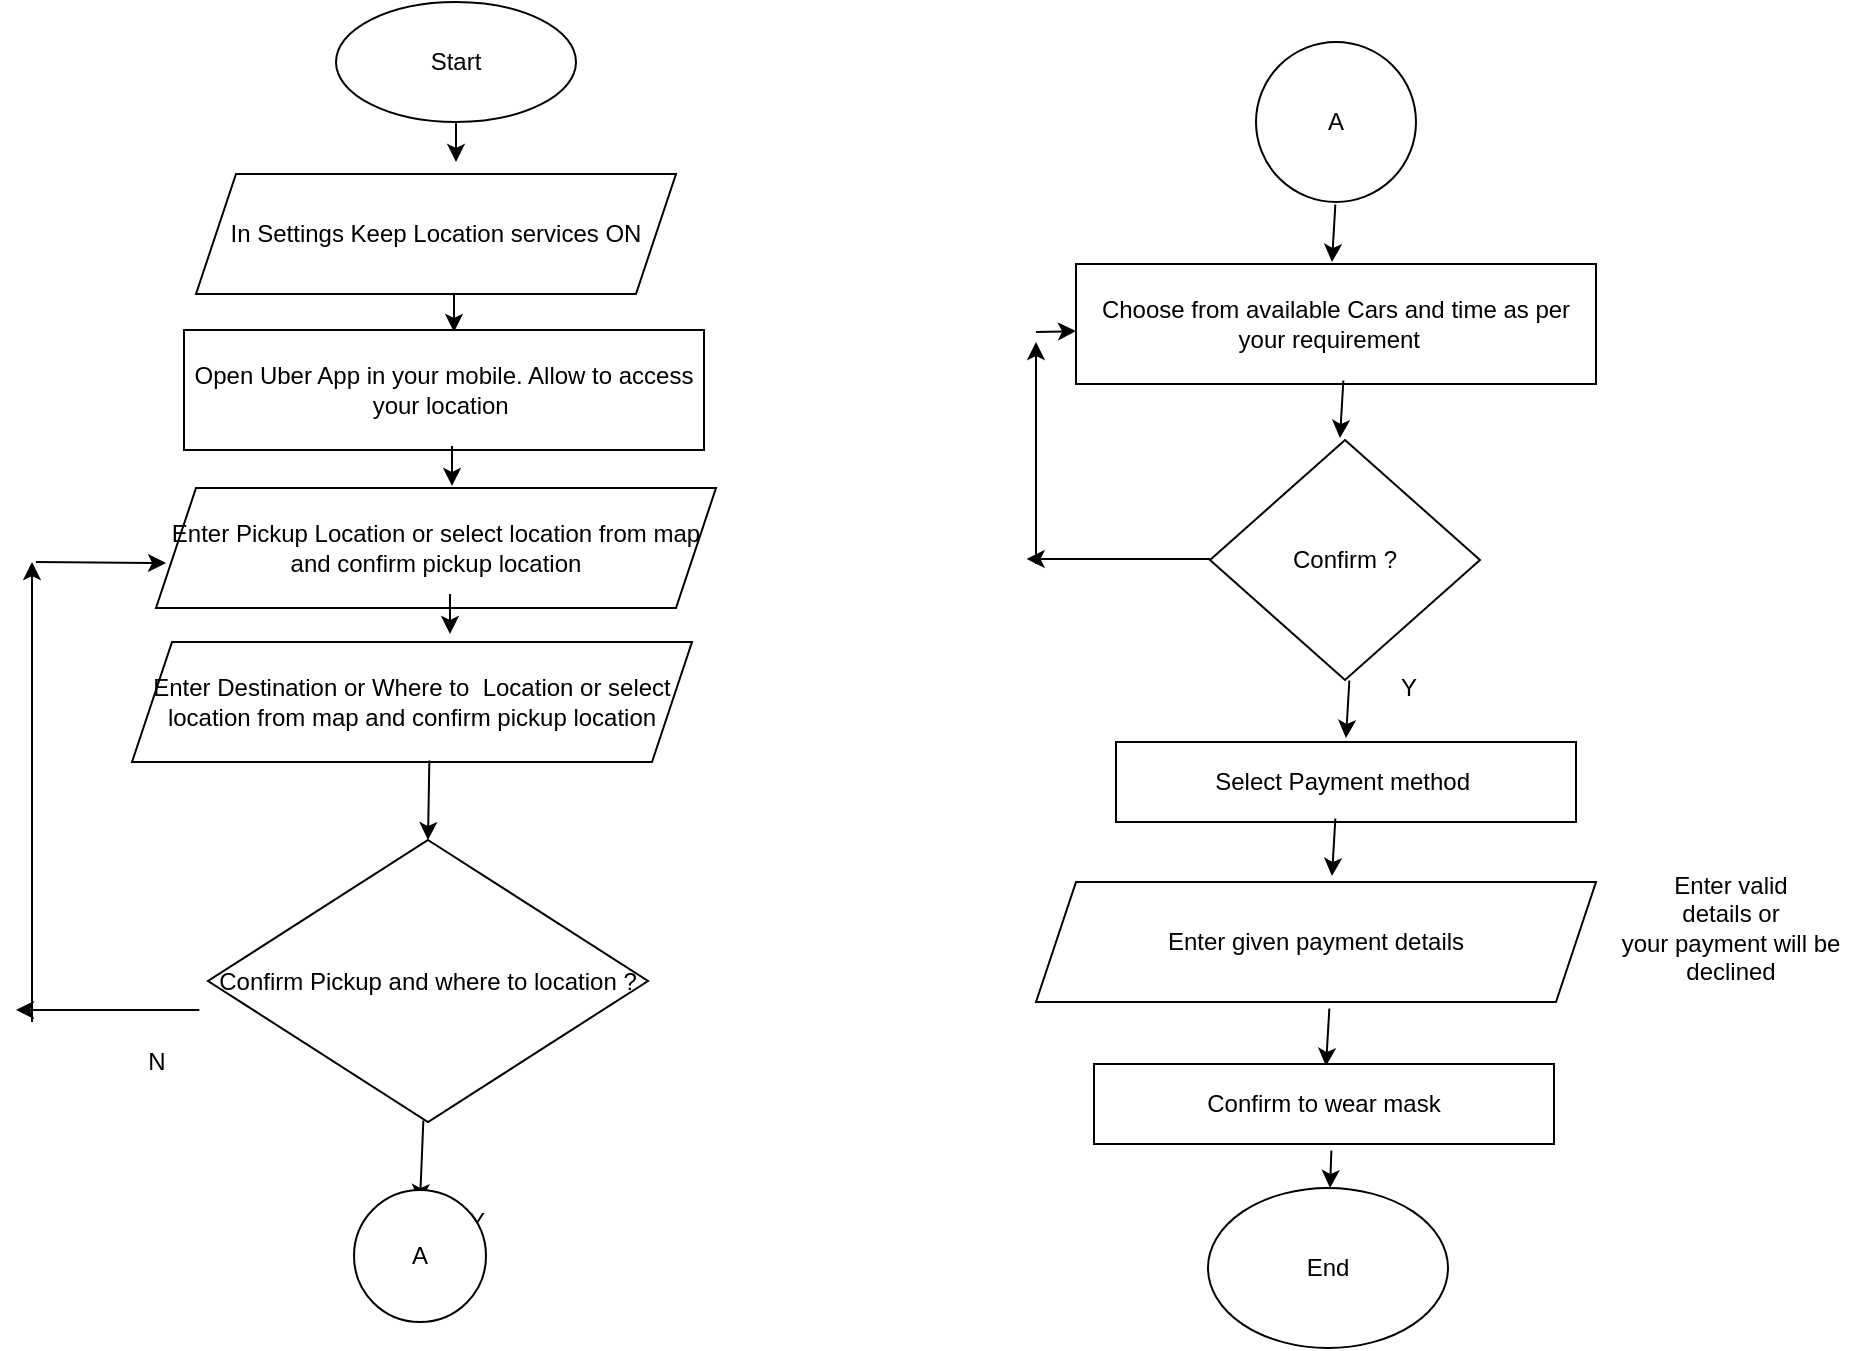 <mxfile version="15.1.2" type="github">
  <diagram id="C5RBs43oDa-KdzZeNtuy" name="Page-1">
    <mxGraphModel dx="1209" dy="642" grid="1" gridSize="10" guides="1" tooltips="1" connect="1" arrows="1" fold="1" page="1" pageScale="1" pageWidth="1169" pageHeight="827" math="0" shadow="0">
      <root>
        <mxCell id="WIyWlLk6GJQsqaUBKTNV-0" />
        <mxCell id="WIyWlLk6GJQsqaUBKTNV-1" parent="WIyWlLk6GJQsqaUBKTNV-0" />
        <mxCell id="Wu4bHT_jd-CM2mdSap-T-0" value="Start" style="ellipse;whiteSpace=wrap;html=1;" vertex="1" parent="WIyWlLk6GJQsqaUBKTNV-1">
          <mxGeometry x="340" y="40" width="120" height="60" as="geometry" />
        </mxCell>
        <mxCell id="Wu4bHT_jd-CM2mdSap-T-1" value="" style="endArrow=classic;html=1;" edge="1" parent="WIyWlLk6GJQsqaUBKTNV-1">
          <mxGeometry width="50" height="50" relative="1" as="geometry">
            <mxPoint x="400" y="100" as="sourcePoint" />
            <mxPoint x="400" y="120" as="targetPoint" />
          </mxGeometry>
        </mxCell>
        <mxCell id="Wu4bHT_jd-CM2mdSap-T-4" value="" style="endArrow=classic;html=1;" edge="1" parent="WIyWlLk6GJQsqaUBKTNV-1">
          <mxGeometry width="50" height="50" relative="1" as="geometry">
            <mxPoint x="399" y="185" as="sourcePoint" />
            <mxPoint x="399" y="205" as="targetPoint" />
          </mxGeometry>
        </mxCell>
        <mxCell id="Wu4bHT_jd-CM2mdSap-T-5" value="&lt;span&gt;In Settings Keep Location services ON&lt;/span&gt;" style="shape=parallelogram;perimeter=parallelogramPerimeter;whiteSpace=wrap;html=1;fixedSize=1;" vertex="1" parent="WIyWlLk6GJQsqaUBKTNV-1">
          <mxGeometry x="270" y="126" width="240" height="60" as="geometry" />
        </mxCell>
        <mxCell id="Wu4bHT_jd-CM2mdSap-T-6" value="Open Uber App in your mobile. Allow to access your location&amp;nbsp;" style="rounded=0;whiteSpace=wrap;html=1;" vertex="1" parent="WIyWlLk6GJQsqaUBKTNV-1">
          <mxGeometry x="264" y="204" width="260" height="60" as="geometry" />
        </mxCell>
        <mxCell id="Wu4bHT_jd-CM2mdSap-T-7" value="&lt;span&gt;Enter Pickup Location or select location from map and confirm pickup location&lt;/span&gt;" style="shape=parallelogram;perimeter=parallelogramPerimeter;whiteSpace=wrap;html=1;fixedSize=1;" vertex="1" parent="WIyWlLk6GJQsqaUBKTNV-1">
          <mxGeometry x="250" y="283" width="280" height="60" as="geometry" />
        </mxCell>
        <mxCell id="Wu4bHT_jd-CM2mdSap-T-8" value="" style="endArrow=classic;html=1;" edge="1" parent="WIyWlLk6GJQsqaUBKTNV-1">
          <mxGeometry width="50" height="50" relative="1" as="geometry">
            <mxPoint x="398" y="262" as="sourcePoint" />
            <mxPoint x="398" y="282" as="targetPoint" />
          </mxGeometry>
        </mxCell>
        <mxCell id="Wu4bHT_jd-CM2mdSap-T-9" value="&lt;span&gt;Enter Destination or Where to&amp;nbsp; Location or select location from map and confirm pickup location&lt;/span&gt;" style="shape=parallelogram;perimeter=parallelogramPerimeter;whiteSpace=wrap;html=1;fixedSize=1;" vertex="1" parent="WIyWlLk6GJQsqaUBKTNV-1">
          <mxGeometry x="238" y="360" width="280" height="60" as="geometry" />
        </mxCell>
        <mxCell id="Wu4bHT_jd-CM2mdSap-T-10" value="" style="endArrow=classic;html=1;" edge="1" parent="WIyWlLk6GJQsqaUBKTNV-1">
          <mxGeometry width="50" height="50" relative="1" as="geometry">
            <mxPoint x="397" y="336" as="sourcePoint" />
            <mxPoint x="397" y="356" as="targetPoint" />
          </mxGeometry>
        </mxCell>
        <mxCell id="Wu4bHT_jd-CM2mdSap-T-11" value="Confirm Pickup and where to location ?" style="rhombus;whiteSpace=wrap;html=1;" vertex="1" parent="WIyWlLk6GJQsqaUBKTNV-1">
          <mxGeometry x="276" y="459" width="220" height="141" as="geometry" />
        </mxCell>
        <mxCell id="Wu4bHT_jd-CM2mdSap-T-12" value="" style="endArrow=classic;html=1;entryX=0.5;entryY=0;entryDx=0;entryDy=0;exitX=0.531;exitY=0.987;exitDx=0;exitDy=0;exitPerimeter=0;" edge="1" parent="WIyWlLk6GJQsqaUBKTNV-1" source="Wu4bHT_jd-CM2mdSap-T-9" target="Wu4bHT_jd-CM2mdSap-T-11">
          <mxGeometry width="50" height="50" relative="1" as="geometry">
            <mxPoint x="400" y="430" as="sourcePoint" />
            <mxPoint x="382" y="441" as="targetPoint" />
          </mxGeometry>
        </mxCell>
        <mxCell id="Wu4bHT_jd-CM2mdSap-T-13" value="" style="endArrow=classic;html=1;exitX=0.531;exitY=0.987;exitDx=0;exitDy=0;exitPerimeter=0;" edge="1" parent="WIyWlLk6GJQsqaUBKTNV-1">
          <mxGeometry width="50" height="50" relative="1" as="geometry">
            <mxPoint x="383.68" y="599.22" as="sourcePoint" />
            <mxPoint x="382" y="640" as="targetPoint" />
          </mxGeometry>
        </mxCell>
        <mxCell id="Wu4bHT_jd-CM2mdSap-T-14" value="Y" style="text;html=1;align=center;verticalAlign=middle;resizable=0;points=[];autosize=1;strokeColor=none;fillColor=none;" vertex="1" parent="WIyWlLk6GJQsqaUBKTNV-1">
          <mxGeometry x="400" y="640" width="20" height="20" as="geometry" />
        </mxCell>
        <mxCell id="Wu4bHT_jd-CM2mdSap-T-15" value="" style="endArrow=classic;html=1;exitX=0.531;exitY=0.987;exitDx=0;exitDy=0;exitPerimeter=0;" edge="1" parent="WIyWlLk6GJQsqaUBKTNV-1">
          <mxGeometry width="50" height="50" relative="1" as="geometry">
            <mxPoint x="271.68" y="544" as="sourcePoint" />
            <mxPoint x="180" y="544" as="targetPoint" />
          </mxGeometry>
        </mxCell>
        <mxCell id="Wu4bHT_jd-CM2mdSap-T-18" value="" style="endArrow=classic;html=1;" edge="1" parent="WIyWlLk6GJQsqaUBKTNV-1">
          <mxGeometry width="50" height="50" relative="1" as="geometry">
            <mxPoint x="188" y="550" as="sourcePoint" />
            <mxPoint x="188" y="320" as="targetPoint" />
          </mxGeometry>
        </mxCell>
        <mxCell id="Wu4bHT_jd-CM2mdSap-T-19" value="" style="endArrow=classic;html=1;entryX=0.018;entryY=0.626;entryDx=0;entryDy=0;entryPerimeter=0;" edge="1" parent="WIyWlLk6GJQsqaUBKTNV-1" target="Wu4bHT_jd-CM2mdSap-T-7">
          <mxGeometry width="50" height="50" relative="1" as="geometry">
            <mxPoint x="190" y="320" as="sourcePoint" />
            <mxPoint x="240" y="270" as="targetPoint" />
          </mxGeometry>
        </mxCell>
        <mxCell id="Wu4bHT_jd-CM2mdSap-T-20" value="N" style="text;html=1;align=center;verticalAlign=middle;resizable=0;points=[];autosize=1;strokeColor=none;fillColor=none;" vertex="1" parent="WIyWlLk6GJQsqaUBKTNV-1">
          <mxGeometry x="240" y="560" width="20" height="20" as="geometry" />
        </mxCell>
        <mxCell id="Wu4bHT_jd-CM2mdSap-T-21" value="A" style="ellipse;whiteSpace=wrap;html=1;aspect=fixed;" vertex="1" parent="WIyWlLk6GJQsqaUBKTNV-1">
          <mxGeometry x="349" y="634" width="66" height="66" as="geometry" />
        </mxCell>
        <mxCell id="Wu4bHT_jd-CM2mdSap-T-23" value="A" style="ellipse;whiteSpace=wrap;html=1;aspect=fixed;" vertex="1" parent="WIyWlLk6GJQsqaUBKTNV-1">
          <mxGeometry x="800" y="60" width="80" height="80" as="geometry" />
        </mxCell>
        <mxCell id="Wu4bHT_jd-CM2mdSap-T-24" value="" style="endArrow=classic;html=1;exitX=0.531;exitY=0.987;exitDx=0;exitDy=0;exitPerimeter=0;" edge="1" parent="WIyWlLk6GJQsqaUBKTNV-1">
          <mxGeometry width="50" height="50" relative="1" as="geometry">
            <mxPoint x="839.68" y="141.22" as="sourcePoint" />
            <mxPoint x="838" y="170" as="targetPoint" />
          </mxGeometry>
        </mxCell>
        <mxCell id="Wu4bHT_jd-CM2mdSap-T-25" value="Choose from available Cars and time as per your requirement&amp;nbsp;&amp;nbsp;" style="rounded=0;whiteSpace=wrap;html=1;" vertex="1" parent="WIyWlLk6GJQsqaUBKTNV-1">
          <mxGeometry x="710" y="171" width="260" height="60" as="geometry" />
        </mxCell>
        <mxCell id="Wu4bHT_jd-CM2mdSap-T-26" value="Confirm ?" style="rhombus;whiteSpace=wrap;html=1;" vertex="1" parent="WIyWlLk6GJQsqaUBKTNV-1">
          <mxGeometry x="777" y="259" width="135" height="120" as="geometry" />
        </mxCell>
        <mxCell id="Wu4bHT_jd-CM2mdSap-T-29" value="" style="endArrow=classic;html=1;exitX=0.531;exitY=0.987;exitDx=0;exitDy=0;exitPerimeter=0;" edge="1" parent="WIyWlLk6GJQsqaUBKTNV-1">
          <mxGeometry width="50" height="50" relative="1" as="geometry">
            <mxPoint x="843.68" y="229.22" as="sourcePoint" />
            <mxPoint x="842" y="258" as="targetPoint" />
          </mxGeometry>
        </mxCell>
        <mxCell id="Wu4bHT_jd-CM2mdSap-T-30" value="" style="endArrow=classic;html=1;exitX=0.531;exitY=0.987;exitDx=0;exitDy=0;exitPerimeter=0;" edge="1" parent="WIyWlLk6GJQsqaUBKTNV-1">
          <mxGeometry width="50" height="50" relative="1" as="geometry">
            <mxPoint x="846.68" y="379.22" as="sourcePoint" />
            <mxPoint x="845" y="408" as="targetPoint" />
          </mxGeometry>
        </mxCell>
        <mxCell id="Wu4bHT_jd-CM2mdSap-T-32" value="Y" style="text;html=1;align=center;verticalAlign=middle;resizable=0;points=[];autosize=1;strokeColor=none;fillColor=none;" vertex="1" parent="WIyWlLk6GJQsqaUBKTNV-1">
          <mxGeometry x="866" y="373" width="20" height="20" as="geometry" />
        </mxCell>
        <mxCell id="Wu4bHT_jd-CM2mdSap-T-33" value="" style="endArrow=classic;html=1;exitX=0.531;exitY=0.987;exitDx=0;exitDy=0;exitPerimeter=0;" edge="1" parent="WIyWlLk6GJQsqaUBKTNV-1">
          <mxGeometry width="50" height="50" relative="1" as="geometry">
            <mxPoint x="777" y="318.5" as="sourcePoint" />
            <mxPoint x="685.32" y="318.5" as="targetPoint" />
          </mxGeometry>
        </mxCell>
        <mxCell id="Wu4bHT_jd-CM2mdSap-T-34" value="" style="endArrow=classic;html=1;" edge="1" parent="WIyWlLk6GJQsqaUBKTNV-1">
          <mxGeometry width="50" height="50" relative="1" as="geometry">
            <mxPoint x="690" y="321" as="sourcePoint" />
            <mxPoint x="690" y="210" as="targetPoint" />
          </mxGeometry>
        </mxCell>
        <mxCell id="Wu4bHT_jd-CM2mdSap-T-35" value="" style="endArrow=classic;html=1;entryX=0.018;entryY=0.626;entryDx=0;entryDy=0;entryPerimeter=0;" edge="1" parent="WIyWlLk6GJQsqaUBKTNV-1">
          <mxGeometry width="50" height="50" relative="1" as="geometry">
            <mxPoint x="690" y="205" as="sourcePoint" />
            <mxPoint x="710" y="204.56" as="targetPoint" />
          </mxGeometry>
        </mxCell>
        <mxCell id="Wu4bHT_jd-CM2mdSap-T-36" value="Select Payment method&amp;nbsp;" style="rounded=0;whiteSpace=wrap;html=1;" vertex="1" parent="WIyWlLk6GJQsqaUBKTNV-1">
          <mxGeometry x="730" y="410" width="230" height="40" as="geometry" />
        </mxCell>
        <mxCell id="Wu4bHT_jd-CM2mdSap-T-37" value="&lt;span&gt;Enter given payment details&lt;/span&gt;" style="shape=parallelogram;perimeter=parallelogramPerimeter;whiteSpace=wrap;html=1;fixedSize=1;" vertex="1" parent="WIyWlLk6GJQsqaUBKTNV-1">
          <mxGeometry x="690" y="480" width="280" height="60" as="geometry" />
        </mxCell>
        <mxCell id="Wu4bHT_jd-CM2mdSap-T-39" value="" style="endArrow=classic;html=1;exitX=0.531;exitY=0.987;exitDx=0;exitDy=0;exitPerimeter=0;" edge="1" parent="WIyWlLk6GJQsqaUBKTNV-1">
          <mxGeometry width="50" height="50" relative="1" as="geometry">
            <mxPoint x="839.68" y="448.22" as="sourcePoint" />
            <mxPoint x="838" y="477" as="targetPoint" />
          </mxGeometry>
        </mxCell>
        <mxCell id="Wu4bHT_jd-CM2mdSap-T-40" value="" style="endArrow=classic;html=1;exitX=0.531;exitY=0.987;exitDx=0;exitDy=0;exitPerimeter=0;" edge="1" parent="WIyWlLk6GJQsqaUBKTNV-1">
          <mxGeometry width="50" height="50" relative="1" as="geometry">
            <mxPoint x="836.68" y="543.22" as="sourcePoint" />
            <mxPoint x="835" y="572" as="targetPoint" />
          </mxGeometry>
        </mxCell>
        <mxCell id="Wu4bHT_jd-CM2mdSap-T-41" value="Enter valid&lt;br&gt;details or&lt;br&gt;your payment will be &lt;br&gt;declined" style="text;html=1;align=center;verticalAlign=middle;resizable=0;points=[];autosize=1;strokeColor=none;fillColor=none;" vertex="1" parent="WIyWlLk6GJQsqaUBKTNV-1">
          <mxGeometry x="977" y="473" width="120" height="60" as="geometry" />
        </mxCell>
        <mxCell id="Wu4bHT_jd-CM2mdSap-T-44" value="Confirm to wear mask" style="rounded=0;whiteSpace=wrap;html=1;" vertex="1" parent="WIyWlLk6GJQsqaUBKTNV-1">
          <mxGeometry x="719" y="571" width="230" height="40" as="geometry" />
        </mxCell>
        <mxCell id="Wu4bHT_jd-CM2mdSap-T-45" value="" style="endArrow=classic;html=1;exitX=0.531;exitY=0.987;exitDx=0;exitDy=0;exitPerimeter=0;" edge="1" parent="WIyWlLk6GJQsqaUBKTNV-1" target="Wu4bHT_jd-CM2mdSap-T-46">
          <mxGeometry width="50" height="50" relative="1" as="geometry">
            <mxPoint x="837.68" y="614.22" as="sourcePoint" />
            <mxPoint x="836" y="643" as="targetPoint" />
          </mxGeometry>
        </mxCell>
        <mxCell id="Wu4bHT_jd-CM2mdSap-T-46" value="End" style="ellipse;whiteSpace=wrap;html=1;" vertex="1" parent="WIyWlLk6GJQsqaUBKTNV-1">
          <mxGeometry x="776" y="633" width="120" height="80" as="geometry" />
        </mxCell>
      </root>
    </mxGraphModel>
  </diagram>
</mxfile>
